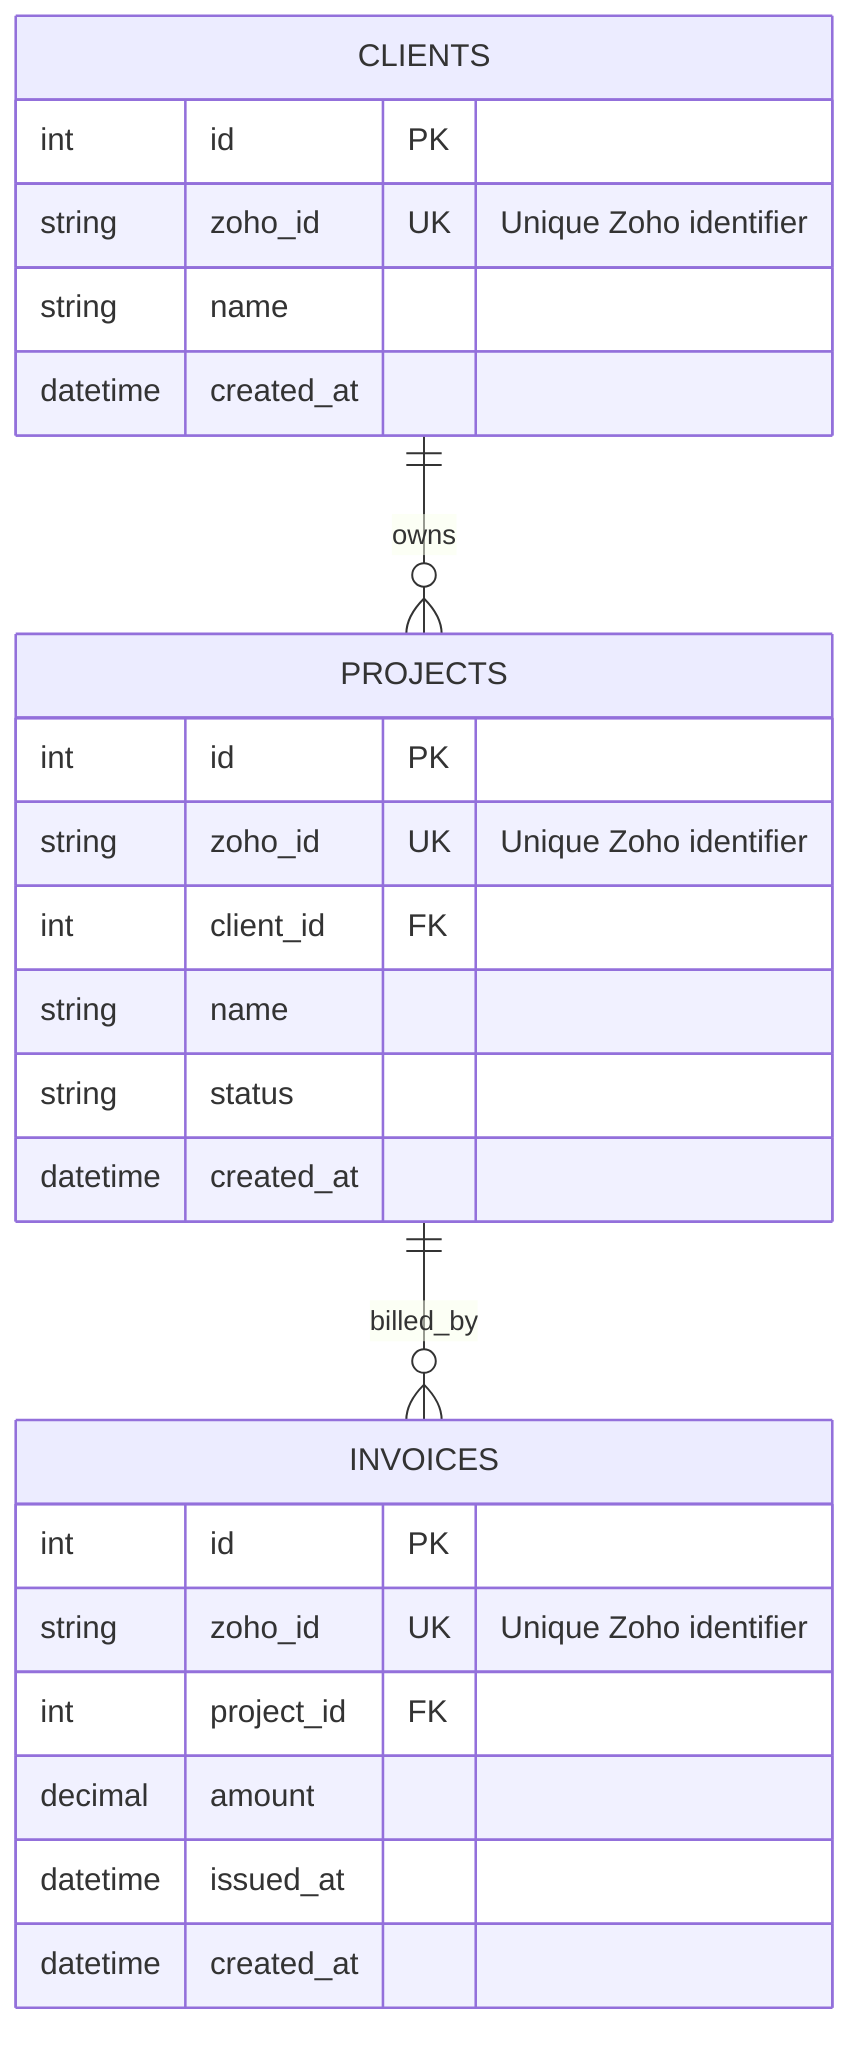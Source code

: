 erDiagram
    CLIENTS {
      int id PK
      string zoho_id UK "Unique Zoho identifier"
      string name
      datetime created_at
    }
    PROJECTS {
      int id PK
      string zoho_id UK "Unique Zoho identifier"
      int client_id FK
      string name
      string status
      datetime created_at
    }
    INVOICES {
      int id PK
      string zoho_id UK "Unique Zoho identifier"
      int project_id FK
      decimal amount
      datetime issued_at
      datetime created_at
    }
    CLIENTS ||--o{ PROJECTS : owns
    PROJECTS ||--o{ INVOICES : billed_by